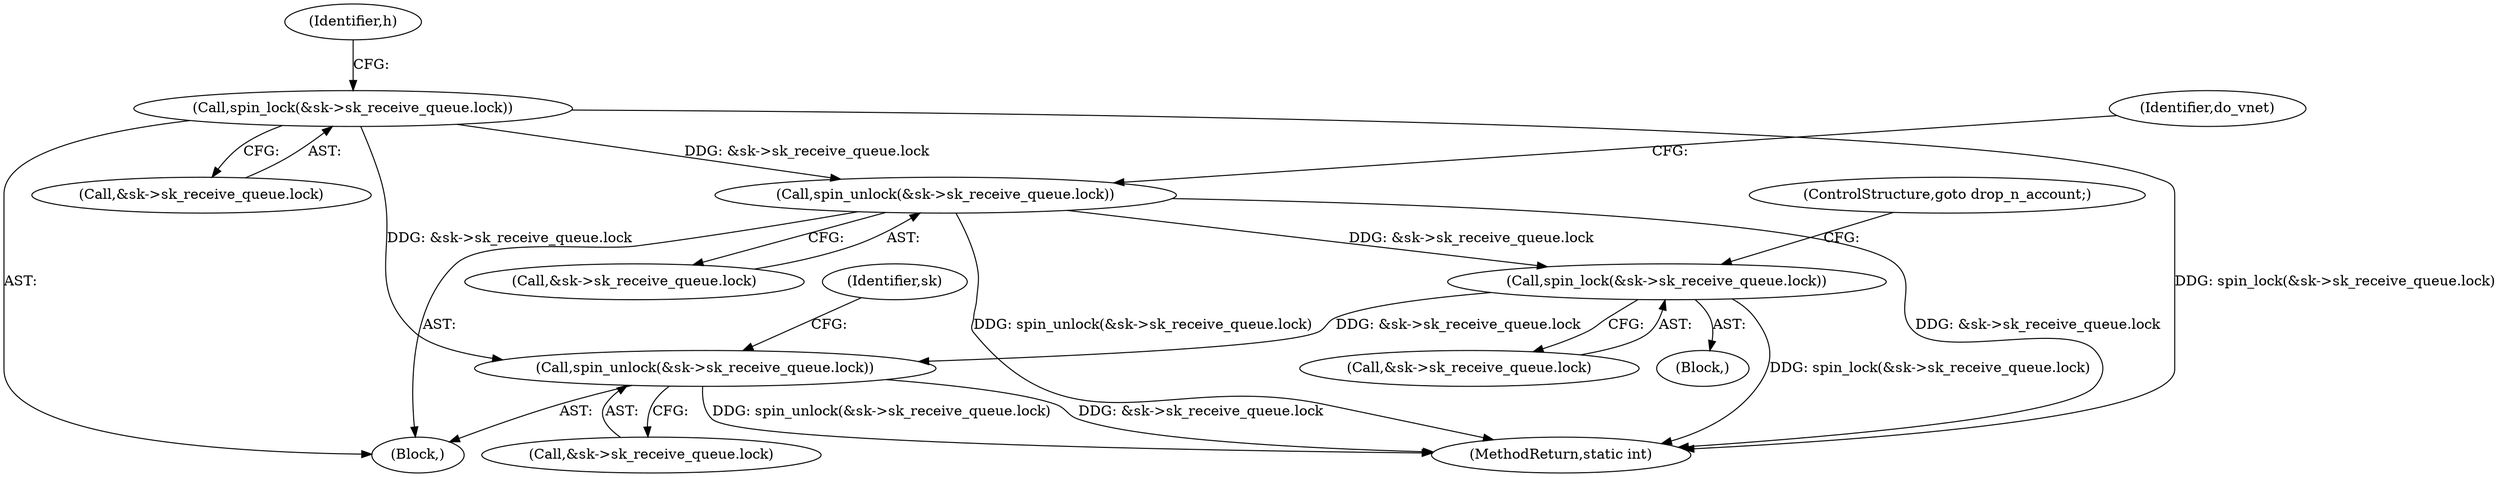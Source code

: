 digraph "0_linux_edbd58be15a957f6a760c4a514cd475217eb97fd@pointer" {
"1000472" [label="(Call,spin_lock(&sk->sk_receive_queue.lock))"];
"1000540" [label="(Call,spin_unlock(&sk->sk_receive_queue.lock))"];
"1000564" [label="(Call,spin_lock(&sk->sk_receive_queue.lock))"];
"1001023" [label="(Call,spin_unlock(&sk->sk_receive_queue.lock))"];
"1000109" [label="(Block,)"];
"1000565" [label="(Call,&sk->sk_receive_queue.lock)"];
"1000564" [label="(Call,spin_lock(&sk->sk_receive_queue.lock))"];
"1000473" [label="(Call,&sk->sk_receive_queue.lock)"];
"1000481" [label="(Identifier,h)"];
"1000563" [label="(Block,)"];
"1001031" [label="(Identifier,sk)"];
"1000571" [label="(ControlStructure,goto drop_n_account;)"];
"1001023" [label="(Call,spin_unlock(&sk->sk_receive_queue.lock))"];
"1000472" [label="(Call,spin_lock(&sk->sk_receive_queue.lock))"];
"1000540" [label="(Call,spin_unlock(&sk->sk_receive_queue.lock))"];
"1000541" [label="(Call,&sk->sk_receive_queue.lock)"];
"1000548" [label="(Identifier,do_vnet)"];
"1001035" [label="(MethodReturn,static int)"];
"1001024" [label="(Call,&sk->sk_receive_queue.lock)"];
"1000472" -> "1000109"  [label="AST: "];
"1000472" -> "1000473"  [label="CFG: "];
"1000473" -> "1000472"  [label="AST: "];
"1000481" -> "1000472"  [label="CFG: "];
"1000472" -> "1001035"  [label="DDG: spin_lock(&sk->sk_receive_queue.lock)"];
"1000472" -> "1000540"  [label="DDG: &sk->sk_receive_queue.lock"];
"1000472" -> "1001023"  [label="DDG: &sk->sk_receive_queue.lock"];
"1000540" -> "1000109"  [label="AST: "];
"1000540" -> "1000541"  [label="CFG: "];
"1000541" -> "1000540"  [label="AST: "];
"1000548" -> "1000540"  [label="CFG: "];
"1000540" -> "1001035"  [label="DDG: spin_unlock(&sk->sk_receive_queue.lock)"];
"1000540" -> "1001035"  [label="DDG: &sk->sk_receive_queue.lock"];
"1000540" -> "1000564"  [label="DDG: &sk->sk_receive_queue.lock"];
"1000564" -> "1000563"  [label="AST: "];
"1000564" -> "1000565"  [label="CFG: "];
"1000565" -> "1000564"  [label="AST: "];
"1000571" -> "1000564"  [label="CFG: "];
"1000564" -> "1001035"  [label="DDG: spin_lock(&sk->sk_receive_queue.lock)"];
"1000564" -> "1001023"  [label="DDG: &sk->sk_receive_queue.lock"];
"1001023" -> "1000109"  [label="AST: "];
"1001023" -> "1001024"  [label="CFG: "];
"1001024" -> "1001023"  [label="AST: "];
"1001031" -> "1001023"  [label="CFG: "];
"1001023" -> "1001035"  [label="DDG: &sk->sk_receive_queue.lock"];
"1001023" -> "1001035"  [label="DDG: spin_unlock(&sk->sk_receive_queue.lock)"];
}
